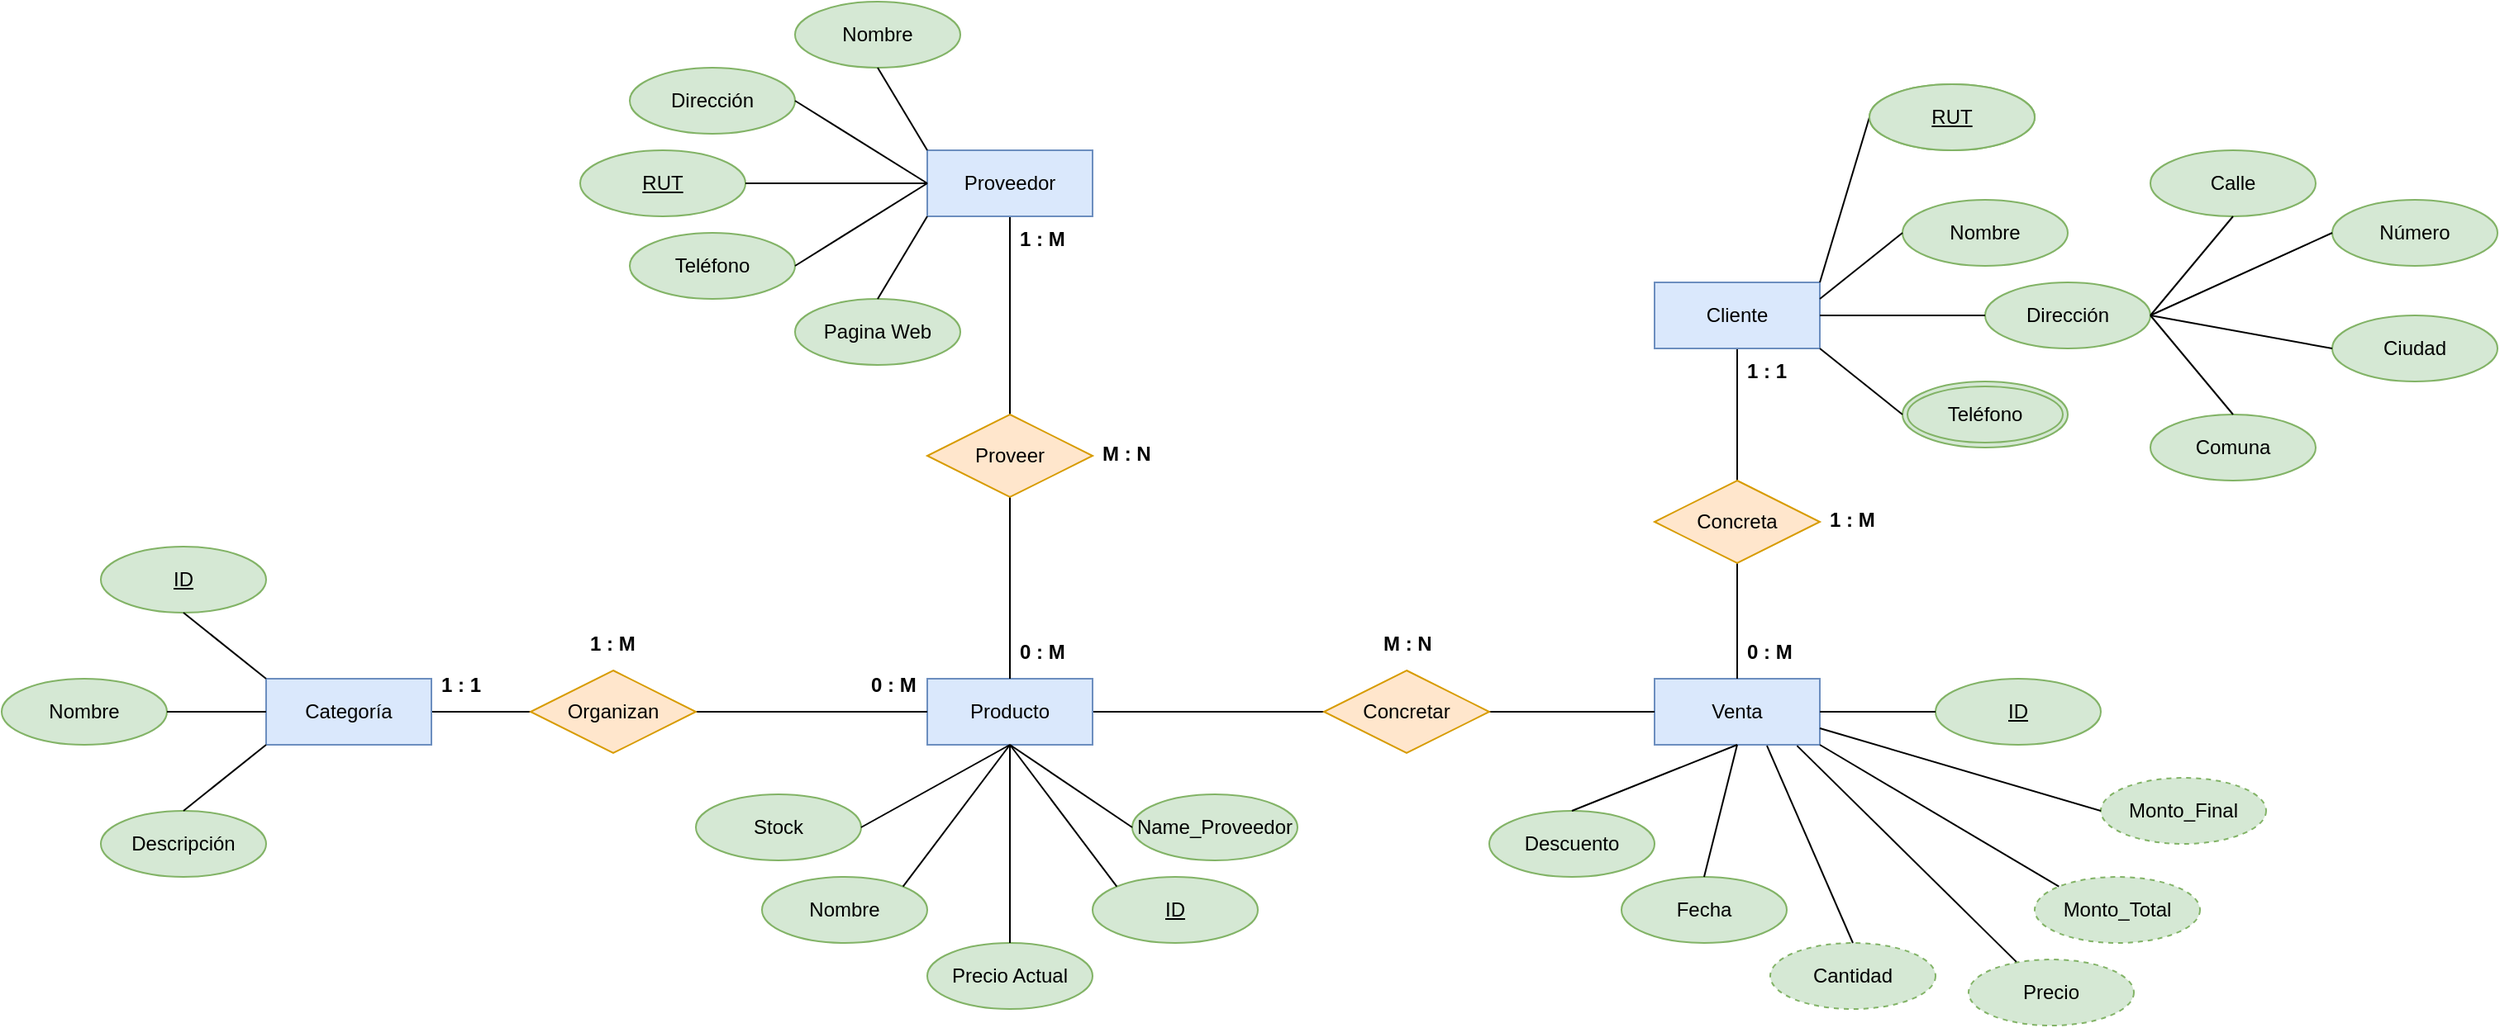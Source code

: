 <mxfile version="24.2.5" type="github">
  <diagram name="Página-1" id="-VSck5TnIiOtVigktZAM">
    <mxGraphModel dx="1449" dy="394" grid="1" gridSize="10" guides="1" tooltips="1" connect="1" arrows="1" fold="1" page="1" pageScale="1" pageWidth="827" pageHeight="1169" math="0" shadow="0">
      <root>
        <mxCell id="0" />
        <mxCell id="1" parent="0" />
        <mxCell id="VbbwbDJg4nd9tGN5y98i-33" style="edgeStyle=orthogonalEdgeStyle;rounded=0;orthogonalLoop=1;jettySize=auto;html=1;entryX=0.5;entryY=0;entryDx=0;entryDy=0;endArrow=none;endFill=0;" edge="1" parent="1" source="VbbwbDJg4nd9tGN5y98i-1" target="VbbwbDJg4nd9tGN5y98i-32">
          <mxGeometry relative="1" as="geometry" />
        </mxCell>
        <mxCell id="VbbwbDJg4nd9tGN5y98i-1" value="Proveedor" style="whiteSpace=wrap;html=1;align=center;fillColor=#dae8fc;strokeColor=#6c8ebf;" vertex="1" parent="1">
          <mxGeometry x="240" y="240" width="100" height="40" as="geometry" />
        </mxCell>
        <mxCell id="VbbwbDJg4nd9tGN5y98i-82" style="edgeStyle=orthogonalEdgeStyle;rounded=0;orthogonalLoop=1;jettySize=auto;html=1;entryX=0.5;entryY=0;entryDx=0;entryDy=0;endArrow=none;endFill=0;" edge="1" parent="1" source="VbbwbDJg4nd9tGN5y98i-2" target="VbbwbDJg4nd9tGN5y98i-78">
          <mxGeometry relative="1" as="geometry" />
        </mxCell>
        <mxCell id="VbbwbDJg4nd9tGN5y98i-2" value="Cliente" style="whiteSpace=wrap;html=1;align=center;fillColor=#dae8fc;strokeColor=#6c8ebf;" vertex="1" parent="1">
          <mxGeometry x="680" y="320" width="100" height="40" as="geometry" />
        </mxCell>
        <mxCell id="VbbwbDJg4nd9tGN5y98i-80" style="edgeStyle=orthogonalEdgeStyle;rounded=0;orthogonalLoop=1;jettySize=auto;html=1;entryX=0;entryY=0.5;entryDx=0;entryDy=0;endArrow=none;endFill=0;" edge="1" parent="1" source="VbbwbDJg4nd9tGN5y98i-3" target="VbbwbDJg4nd9tGN5y98i-79">
          <mxGeometry relative="1" as="geometry" />
        </mxCell>
        <mxCell id="VbbwbDJg4nd9tGN5y98i-3" value="Producto" style="whiteSpace=wrap;html=1;align=center;fillColor=#dae8fc;strokeColor=#6c8ebf;" vertex="1" parent="1">
          <mxGeometry x="240" y="560" width="100" height="40" as="geometry" />
        </mxCell>
        <mxCell id="VbbwbDJg4nd9tGN5y98i-68" style="edgeStyle=orthogonalEdgeStyle;rounded=0;orthogonalLoop=1;jettySize=auto;html=1;entryX=0;entryY=0.5;entryDx=0;entryDy=0;endArrow=none;endFill=0;" edge="1" parent="1" source="VbbwbDJg4nd9tGN5y98i-4" target="VbbwbDJg4nd9tGN5y98i-62">
          <mxGeometry relative="1" as="geometry" />
        </mxCell>
        <mxCell id="VbbwbDJg4nd9tGN5y98i-4" value="Categoría" style="whiteSpace=wrap;html=1;align=center;fillColor=#dae8fc;strokeColor=#6c8ebf;" vertex="1" parent="1">
          <mxGeometry x="-160" y="560" width="100" height="40" as="geometry" />
        </mxCell>
        <mxCell id="VbbwbDJg4nd9tGN5y98i-5" value="Venta" style="whiteSpace=wrap;html=1;align=center;fillColor=#dae8fc;strokeColor=#6c8ebf;" vertex="1" parent="1">
          <mxGeometry x="680" y="560" width="100" height="40" as="geometry" />
        </mxCell>
        <mxCell id="VbbwbDJg4nd9tGN5y98i-6" value="Dirección" style="ellipse;whiteSpace=wrap;html=1;align=center;fillColor=#d5e8d4;strokeColor=#82b366;" vertex="1" parent="1">
          <mxGeometry x="60" y="190" width="100" height="40" as="geometry" />
        </mxCell>
        <mxCell id="VbbwbDJg4nd9tGN5y98i-7" value="Nombre" style="ellipse;whiteSpace=wrap;html=1;align=center;fillColor=#d5e8d4;strokeColor=#82b366;" vertex="1" parent="1">
          <mxGeometry x="160" y="150" width="100" height="40" as="geometry" />
        </mxCell>
        <mxCell id="VbbwbDJg4nd9tGN5y98i-8" value="RUT" style="ellipse;whiteSpace=wrap;html=1;align=center;fontStyle=4;fillColor=#d5e8d4;strokeColor=#82b366;" vertex="1" parent="1">
          <mxGeometry x="30" y="240" width="100" height="40" as="geometry" />
        </mxCell>
        <mxCell id="VbbwbDJg4nd9tGN5y98i-9" value="Teléfono" style="ellipse;whiteSpace=wrap;html=1;align=center;fillColor=#d5e8d4;strokeColor=#82b366;" vertex="1" parent="1">
          <mxGeometry x="60" y="290" width="100" height="40" as="geometry" />
        </mxCell>
        <mxCell id="VbbwbDJg4nd9tGN5y98i-10" value="Pagina Web" style="ellipse;whiteSpace=wrap;html=1;align=center;fillColor=#d5e8d4;strokeColor=#82b366;" vertex="1" parent="1">
          <mxGeometry x="160" y="330" width="100" height="40" as="geometry" />
        </mxCell>
        <mxCell id="VbbwbDJg4nd9tGN5y98i-11" value="Calle" style="ellipse;whiteSpace=wrap;html=1;align=center;fillColor=#d5e8d4;strokeColor=#82b366;" vertex="1" parent="1">
          <mxGeometry x="980" y="240" width="100" height="40" as="geometry" />
        </mxCell>
        <mxCell id="VbbwbDJg4nd9tGN5y98i-12" value="Nombre" style="ellipse;whiteSpace=wrap;html=1;align=center;fillColor=#d5e8d4;strokeColor=#82b366;" vertex="1" parent="1">
          <mxGeometry x="830" y="270" width="100" height="40" as="geometry" />
        </mxCell>
        <mxCell id="VbbwbDJg4nd9tGN5y98i-13" value="RUT" style="ellipse;whiteSpace=wrap;html=1;align=center;fontStyle=4;fillColor=#d5e8d4;strokeColor=#82b366;" vertex="1" parent="1">
          <mxGeometry x="810" y="200" width="100" height="40" as="geometry" />
        </mxCell>
        <mxCell id="VbbwbDJg4nd9tGN5y98i-14" value="Teléfono" style="ellipse;shape=doubleEllipse;margin=3;whiteSpace=wrap;html=1;align=center;fillColor=#d5e8d4;strokeColor=#82b366;" vertex="1" parent="1">
          <mxGeometry x="830" y="380" width="100" height="40" as="geometry" />
        </mxCell>
        <mxCell id="VbbwbDJg4nd9tGN5y98i-15" value="Dirección" style="ellipse;whiteSpace=wrap;html=1;align=center;fillColor=#d5e8d4;strokeColor=#82b366;" vertex="1" parent="1">
          <mxGeometry x="880" y="320" width="100" height="40" as="geometry" />
        </mxCell>
        <mxCell id="VbbwbDJg4nd9tGN5y98i-18" value="Número" style="ellipse;whiteSpace=wrap;html=1;align=center;fillColor=#d5e8d4;strokeColor=#82b366;" vertex="1" parent="1">
          <mxGeometry x="1090" y="270" width="100" height="40" as="geometry" />
        </mxCell>
        <mxCell id="VbbwbDJg4nd9tGN5y98i-19" value="Ciudad" style="ellipse;whiteSpace=wrap;html=1;align=center;fillColor=#d5e8d4;strokeColor=#82b366;" vertex="1" parent="1">
          <mxGeometry x="1090" y="340" width="100" height="40" as="geometry" />
        </mxCell>
        <mxCell id="VbbwbDJg4nd9tGN5y98i-20" value="Comuna" style="ellipse;whiteSpace=wrap;html=1;align=center;fillColor=#d5e8d4;strokeColor=#82b366;" vertex="1" parent="1">
          <mxGeometry x="980" y="400" width="100" height="40" as="geometry" />
        </mxCell>
        <mxCell id="VbbwbDJg4nd9tGN5y98i-34" style="edgeStyle=orthogonalEdgeStyle;rounded=0;orthogonalLoop=1;jettySize=auto;html=1;entryX=0.5;entryY=0;entryDx=0;entryDy=0;endArrow=none;endFill=0;" edge="1" parent="1" source="VbbwbDJg4nd9tGN5y98i-32" target="VbbwbDJg4nd9tGN5y98i-3">
          <mxGeometry relative="1" as="geometry" />
        </mxCell>
        <mxCell id="VbbwbDJg4nd9tGN5y98i-32" value="Proveer" style="shape=rhombus;perimeter=rhombusPerimeter;whiteSpace=wrap;html=1;align=center;fillColor=#ffe6cc;strokeColor=#d79b00;" vertex="1" parent="1">
          <mxGeometry x="240" y="400" width="100" height="50" as="geometry" />
        </mxCell>
        <mxCell id="VbbwbDJg4nd9tGN5y98i-35" value="ID" style="ellipse;whiteSpace=wrap;html=1;align=center;fontStyle=4;fillColor=#d5e8d4;strokeColor=#82b366;" vertex="1" parent="1">
          <mxGeometry x="340" y="680" width="100" height="40" as="geometry" />
        </mxCell>
        <mxCell id="VbbwbDJg4nd9tGN5y98i-36" value="Nombre" style="ellipse;whiteSpace=wrap;html=1;align=center;fillColor=#d5e8d4;strokeColor=#82b366;" vertex="1" parent="1">
          <mxGeometry x="140" y="680" width="100" height="40" as="geometry" />
        </mxCell>
        <mxCell id="VbbwbDJg4nd9tGN5y98i-37" value="Precio Actual" style="ellipse;whiteSpace=wrap;html=1;align=center;fillColor=#d5e8d4;strokeColor=#82b366;" vertex="1" parent="1">
          <mxGeometry x="240" y="720" width="100" height="40" as="geometry" />
        </mxCell>
        <mxCell id="VbbwbDJg4nd9tGN5y98i-38" value="Stock" style="ellipse;whiteSpace=wrap;html=1;align=center;fillColor=#d5e8d4;strokeColor=#82b366;" vertex="1" parent="1">
          <mxGeometry x="100" y="630" width="100" height="40" as="geometry" />
        </mxCell>
        <mxCell id="VbbwbDJg4nd9tGN5y98i-39" value="Name_Proveedor" style="ellipse;whiteSpace=wrap;html=1;align=center;fillColor=#d5e8d4;strokeColor=#82b366;" vertex="1" parent="1">
          <mxGeometry x="364" y="630" width="100" height="40" as="geometry" />
        </mxCell>
        <mxCell id="VbbwbDJg4nd9tGN5y98i-43" value="" style="endArrow=none;html=1;rounded=0;entryX=0;entryY=0;entryDx=0;entryDy=0;exitX=0.5;exitY=1;exitDx=0;exitDy=0;" edge="1" parent="1" source="VbbwbDJg4nd9tGN5y98i-7" target="VbbwbDJg4nd9tGN5y98i-1">
          <mxGeometry relative="1" as="geometry">
            <mxPoint x="190" y="290" as="sourcePoint" />
            <mxPoint x="350" y="290" as="targetPoint" />
          </mxGeometry>
        </mxCell>
        <mxCell id="VbbwbDJg4nd9tGN5y98i-44" value="" style="endArrow=none;html=1;rounded=0;entryX=0;entryY=0.5;entryDx=0;entryDy=0;exitX=1;exitY=0.5;exitDx=0;exitDy=0;" edge="1" parent="1" source="VbbwbDJg4nd9tGN5y98i-6" target="VbbwbDJg4nd9tGN5y98i-1">
          <mxGeometry relative="1" as="geometry">
            <mxPoint x="190" y="180" as="sourcePoint" />
            <mxPoint x="250" y="250" as="targetPoint" />
          </mxGeometry>
        </mxCell>
        <mxCell id="VbbwbDJg4nd9tGN5y98i-45" value="" style="endArrow=none;html=1;rounded=0;entryX=0;entryY=0.5;entryDx=0;entryDy=0;exitX=1;exitY=0.5;exitDx=0;exitDy=0;" edge="1" parent="1" source="VbbwbDJg4nd9tGN5y98i-8" target="VbbwbDJg4nd9tGN5y98i-1">
          <mxGeometry relative="1" as="geometry">
            <mxPoint x="150" y="250" as="sourcePoint" />
            <mxPoint x="230" y="290" as="targetPoint" />
          </mxGeometry>
        </mxCell>
        <mxCell id="VbbwbDJg4nd9tGN5y98i-46" value="" style="endArrow=none;html=1;rounded=0;entryX=0;entryY=0.5;entryDx=0;entryDy=0;exitX=1;exitY=0.5;exitDx=0;exitDy=0;" edge="1" parent="1" source="VbbwbDJg4nd9tGN5y98i-9" target="VbbwbDJg4nd9tGN5y98i-1">
          <mxGeometry relative="1" as="geometry">
            <mxPoint x="140" y="270" as="sourcePoint" />
            <mxPoint x="250" y="270" as="targetPoint" />
          </mxGeometry>
        </mxCell>
        <mxCell id="VbbwbDJg4nd9tGN5y98i-47" value="" style="endArrow=none;html=1;rounded=0;entryX=0;entryY=1;entryDx=0;entryDy=0;exitX=0.5;exitY=0;exitDx=0;exitDy=0;" edge="1" parent="1" source="VbbwbDJg4nd9tGN5y98i-10" target="VbbwbDJg4nd9tGN5y98i-1">
          <mxGeometry relative="1" as="geometry">
            <mxPoint x="170" y="320" as="sourcePoint" />
            <mxPoint x="250" y="270" as="targetPoint" />
          </mxGeometry>
        </mxCell>
        <mxCell id="VbbwbDJg4nd9tGN5y98i-49" value="" style="endArrow=none;html=1;rounded=0;entryX=0.5;entryY=1;entryDx=0;entryDy=0;exitX=1;exitY=0.5;exitDx=0;exitDy=0;" edge="1" parent="1" source="VbbwbDJg4nd9tGN5y98i-38" target="VbbwbDJg4nd9tGN5y98i-3">
          <mxGeometry relative="1" as="geometry">
            <mxPoint x="220" y="620" as="sourcePoint" />
            <mxPoint x="380" y="620" as="targetPoint" />
          </mxGeometry>
        </mxCell>
        <mxCell id="VbbwbDJg4nd9tGN5y98i-50" value="" style="endArrow=none;html=1;rounded=0;exitX=1;exitY=0;exitDx=0;exitDy=0;" edge="1" parent="1" source="VbbwbDJg4nd9tGN5y98i-36">
          <mxGeometry relative="1" as="geometry">
            <mxPoint x="220" y="630" as="sourcePoint" />
            <mxPoint x="290" y="600" as="targetPoint" />
          </mxGeometry>
        </mxCell>
        <mxCell id="VbbwbDJg4nd9tGN5y98i-51" value="" style="endArrow=none;html=1;rounded=0;exitX=0;exitY=0.5;exitDx=0;exitDy=0;" edge="1" parent="1" source="VbbwbDJg4nd9tGN5y98i-39">
          <mxGeometry relative="1" as="geometry">
            <mxPoint x="245" y="676" as="sourcePoint" />
            <mxPoint x="290" y="600" as="targetPoint" />
          </mxGeometry>
        </mxCell>
        <mxCell id="VbbwbDJg4nd9tGN5y98i-52" value="" style="endArrow=none;html=1;rounded=0;exitX=0;exitY=0;exitDx=0;exitDy=0;entryX=0.5;entryY=1;entryDx=0;entryDy=0;" edge="1" parent="1" source="VbbwbDJg4nd9tGN5y98i-35" target="VbbwbDJg4nd9tGN5y98i-3">
          <mxGeometry relative="1" as="geometry">
            <mxPoint x="380" y="630" as="sourcePoint" />
            <mxPoint x="300" y="610" as="targetPoint" />
          </mxGeometry>
        </mxCell>
        <mxCell id="VbbwbDJg4nd9tGN5y98i-53" value="" style="endArrow=none;html=1;rounded=0;exitX=0.5;exitY=0;exitDx=0;exitDy=0;" edge="1" parent="1" source="VbbwbDJg4nd9tGN5y98i-37" target="VbbwbDJg4nd9tGN5y98i-3">
          <mxGeometry relative="1" as="geometry">
            <mxPoint x="340" y="690" as="sourcePoint" />
            <mxPoint x="290" y="610" as="targetPoint" />
          </mxGeometry>
        </mxCell>
        <mxCell id="VbbwbDJg4nd9tGN5y98i-54" value="" style="endArrow=none;html=1;rounded=0;exitX=1;exitY=0;exitDx=0;exitDy=0;entryX=0;entryY=0.5;entryDx=0;entryDy=0;" edge="1" parent="1" source="VbbwbDJg4nd9tGN5y98i-2" target="VbbwbDJg4nd9tGN5y98i-13">
          <mxGeometry relative="1" as="geometry">
            <mxPoint x="830" y="340" as="sourcePoint" />
            <mxPoint x="990" y="340" as="targetPoint" />
          </mxGeometry>
        </mxCell>
        <mxCell id="VbbwbDJg4nd9tGN5y98i-55" value="" style="endArrow=none;html=1;rounded=0;entryX=0;entryY=0.5;entryDx=0;entryDy=0;exitX=1;exitY=0.25;exitDx=0;exitDy=0;" edge="1" parent="1" source="VbbwbDJg4nd9tGN5y98i-2" target="VbbwbDJg4nd9tGN5y98i-12">
          <mxGeometry relative="1" as="geometry">
            <mxPoint x="780" y="340" as="sourcePoint" />
            <mxPoint x="820" y="250" as="targetPoint" />
          </mxGeometry>
        </mxCell>
        <mxCell id="VbbwbDJg4nd9tGN5y98i-56" value="" style="endArrow=none;html=1;rounded=0;exitX=1;exitY=0.5;exitDx=0;exitDy=0;entryX=0;entryY=0.5;entryDx=0;entryDy=0;" edge="1" parent="1" source="VbbwbDJg4nd9tGN5y98i-2" target="VbbwbDJg4nd9tGN5y98i-15">
          <mxGeometry relative="1" as="geometry">
            <mxPoint x="790" y="350" as="sourcePoint" />
            <mxPoint x="870" y="270" as="targetPoint" />
          </mxGeometry>
        </mxCell>
        <mxCell id="VbbwbDJg4nd9tGN5y98i-57" value="" style="endArrow=none;html=1;rounded=0;exitX=1;exitY=1;exitDx=0;exitDy=0;entryX=0;entryY=0.5;entryDx=0;entryDy=0;" edge="1" parent="1" source="VbbwbDJg4nd9tGN5y98i-2" target="VbbwbDJg4nd9tGN5y98i-14">
          <mxGeometry relative="1" as="geometry">
            <mxPoint x="790" y="350" as="sourcePoint" />
            <mxPoint x="890" y="350" as="targetPoint" />
          </mxGeometry>
        </mxCell>
        <mxCell id="VbbwbDJg4nd9tGN5y98i-58" value="" style="endArrow=none;html=1;rounded=0;entryX=0.5;entryY=1;entryDx=0;entryDy=0;exitX=1;exitY=0.5;exitDx=0;exitDy=0;" edge="1" parent="1" source="VbbwbDJg4nd9tGN5y98i-15" target="VbbwbDJg4nd9tGN5y98i-11">
          <mxGeometry relative="1" as="geometry">
            <mxPoint x="990" y="340" as="sourcePoint" />
            <mxPoint x="1070" y="270" as="targetPoint" />
          </mxGeometry>
        </mxCell>
        <mxCell id="VbbwbDJg4nd9tGN5y98i-59" value="" style="endArrow=none;html=1;rounded=0;entryX=0;entryY=0.5;entryDx=0;entryDy=0;" edge="1" parent="1" target="VbbwbDJg4nd9tGN5y98i-18">
          <mxGeometry relative="1" as="geometry">
            <mxPoint x="980" y="340" as="sourcePoint" />
            <mxPoint x="1040" y="290" as="targetPoint" />
          </mxGeometry>
        </mxCell>
        <mxCell id="VbbwbDJg4nd9tGN5y98i-60" value="" style="endArrow=none;html=1;rounded=0;entryX=0;entryY=0.5;entryDx=0;entryDy=0;exitX=1;exitY=0.5;exitDx=0;exitDy=0;" edge="1" parent="1" source="VbbwbDJg4nd9tGN5y98i-15" target="VbbwbDJg4nd9tGN5y98i-19">
          <mxGeometry relative="1" as="geometry">
            <mxPoint x="990" y="350" as="sourcePoint" />
            <mxPoint x="1100" y="300" as="targetPoint" />
          </mxGeometry>
        </mxCell>
        <mxCell id="VbbwbDJg4nd9tGN5y98i-61" value="" style="endArrow=none;html=1;rounded=0;entryX=0.5;entryY=0;entryDx=0;entryDy=0;" edge="1" parent="1" target="VbbwbDJg4nd9tGN5y98i-20">
          <mxGeometry relative="1" as="geometry">
            <mxPoint x="980" y="340" as="sourcePoint" />
            <mxPoint x="1100" y="370" as="targetPoint" />
          </mxGeometry>
        </mxCell>
        <mxCell id="VbbwbDJg4nd9tGN5y98i-67" style="edgeStyle=orthogonalEdgeStyle;rounded=0;orthogonalLoop=1;jettySize=auto;html=1;entryX=0;entryY=0.5;entryDx=0;entryDy=0;endArrow=none;endFill=0;" edge="1" parent="1" source="VbbwbDJg4nd9tGN5y98i-62" target="VbbwbDJg4nd9tGN5y98i-3">
          <mxGeometry relative="1" as="geometry" />
        </mxCell>
        <mxCell id="VbbwbDJg4nd9tGN5y98i-62" value="Organizan" style="shape=rhombus;perimeter=rhombusPerimeter;whiteSpace=wrap;html=1;align=center;fillColor=#ffe6cc;strokeColor=#d79b00;" vertex="1" parent="1">
          <mxGeometry y="555" width="100" height="50" as="geometry" />
        </mxCell>
        <mxCell id="VbbwbDJg4nd9tGN5y98i-66" value="1 : M" style="text;strokeColor=none;fillColor=none;spacingLeft=4;spacingRight=4;overflow=hidden;rotatable=0;points=[[0,0.5],[1,0.5]];portConstraint=eastwest;fontSize=12;whiteSpace=wrap;html=1;fontStyle=1" vertex="1" parent="1">
          <mxGeometry x="30" y="525" width="40" height="30" as="geometry" />
        </mxCell>
        <mxCell id="VbbwbDJg4nd9tGN5y98i-69" value="0 : M" style="text;strokeColor=none;fillColor=none;spacingLeft=4;spacingRight=4;overflow=hidden;rotatable=0;points=[[0,0.5],[1,0.5]];portConstraint=eastwest;fontSize=12;whiteSpace=wrap;html=1;fontStyle=1" vertex="1" parent="1">
          <mxGeometry x="200" y="550" width="40" height="30" as="geometry" />
        </mxCell>
        <mxCell id="VbbwbDJg4nd9tGN5y98i-70" value="1 : 1" style="text;strokeColor=none;fillColor=none;spacingLeft=4;spacingRight=4;overflow=hidden;rotatable=0;points=[[0,0.5],[1,0.5]];portConstraint=eastwest;fontSize=12;whiteSpace=wrap;html=1;fontStyle=1" vertex="1" parent="1">
          <mxGeometry x="-60" y="550" width="40" height="30" as="geometry" />
        </mxCell>
        <mxCell id="VbbwbDJg4nd9tGN5y98i-71" value="ID" style="ellipse;whiteSpace=wrap;html=1;align=center;fontStyle=4;fillColor=#d5e8d4;strokeColor=#82b366;" vertex="1" parent="1">
          <mxGeometry x="-260" y="480" width="100" height="40" as="geometry" />
        </mxCell>
        <mxCell id="VbbwbDJg4nd9tGN5y98i-72" value="Descripción" style="ellipse;whiteSpace=wrap;html=1;align=center;fillColor=#d5e8d4;strokeColor=#82b366;" vertex="1" parent="1">
          <mxGeometry x="-260" y="640" width="100" height="40" as="geometry" />
        </mxCell>
        <mxCell id="VbbwbDJg4nd9tGN5y98i-73" value="Nombre" style="ellipse;whiteSpace=wrap;html=1;align=center;fillColor=#d5e8d4;strokeColor=#82b366;" vertex="1" parent="1">
          <mxGeometry x="-320" y="560" width="100" height="40" as="geometry" />
        </mxCell>
        <mxCell id="VbbwbDJg4nd9tGN5y98i-74" value="" style="endArrow=none;html=1;rounded=0;entryX=0;entryY=0;entryDx=0;entryDy=0;exitX=0.5;exitY=1;exitDx=0;exitDy=0;" edge="1" parent="1" source="VbbwbDJg4nd9tGN5y98i-71" target="VbbwbDJg4nd9tGN5y98i-4">
          <mxGeometry relative="1" as="geometry">
            <mxPoint x="-140" y="580" as="sourcePoint" />
            <mxPoint x="20" y="580" as="targetPoint" />
          </mxGeometry>
        </mxCell>
        <mxCell id="VbbwbDJg4nd9tGN5y98i-76" value="" style="endArrow=none;html=1;rounded=0;entryX=0;entryY=0.5;entryDx=0;entryDy=0;exitX=1;exitY=0.5;exitDx=0;exitDy=0;" edge="1" parent="1" source="VbbwbDJg4nd9tGN5y98i-73" target="VbbwbDJg4nd9tGN5y98i-4">
          <mxGeometry relative="1" as="geometry">
            <mxPoint x="-200" y="535" as="sourcePoint" />
            <mxPoint x="-150" y="570" as="targetPoint" />
          </mxGeometry>
        </mxCell>
        <mxCell id="VbbwbDJg4nd9tGN5y98i-77" value="" style="endArrow=none;html=1;rounded=0;entryX=0;entryY=1;entryDx=0;entryDy=0;exitX=0.5;exitY=0;exitDx=0;exitDy=0;" edge="1" parent="1" source="VbbwbDJg4nd9tGN5y98i-72" target="VbbwbDJg4nd9tGN5y98i-4">
          <mxGeometry relative="1" as="geometry">
            <mxPoint x="-200" y="535" as="sourcePoint" />
            <mxPoint x="-150" y="570" as="targetPoint" />
          </mxGeometry>
        </mxCell>
        <mxCell id="VbbwbDJg4nd9tGN5y98i-83" style="edgeStyle=orthogonalEdgeStyle;rounded=0;orthogonalLoop=1;jettySize=auto;html=1;endArrow=none;endFill=0;" edge="1" parent="1" source="VbbwbDJg4nd9tGN5y98i-78" target="VbbwbDJg4nd9tGN5y98i-5">
          <mxGeometry relative="1" as="geometry" />
        </mxCell>
        <mxCell id="VbbwbDJg4nd9tGN5y98i-78" value="Concreta" style="shape=rhombus;perimeter=rhombusPerimeter;whiteSpace=wrap;html=1;align=center;fillColor=#ffe6cc;strokeColor=#d79b00;" vertex="1" parent="1">
          <mxGeometry x="680" y="440" width="100" height="50" as="geometry" />
        </mxCell>
        <mxCell id="VbbwbDJg4nd9tGN5y98i-81" style="edgeStyle=orthogonalEdgeStyle;rounded=0;orthogonalLoop=1;jettySize=auto;html=1;entryX=0;entryY=0.5;entryDx=0;entryDy=0;endArrow=none;endFill=0;" edge="1" parent="1" source="VbbwbDJg4nd9tGN5y98i-79" target="VbbwbDJg4nd9tGN5y98i-5">
          <mxGeometry relative="1" as="geometry" />
        </mxCell>
        <mxCell id="VbbwbDJg4nd9tGN5y98i-79" value="Concretar" style="shape=rhombus;perimeter=rhombusPerimeter;whiteSpace=wrap;html=1;align=center;fillColor=#ffe6cc;strokeColor=#d79b00;" vertex="1" parent="1">
          <mxGeometry x="480" y="555" width="100" height="50" as="geometry" />
        </mxCell>
        <mxCell id="VbbwbDJg4nd9tGN5y98i-84" value="M : N" style="text;strokeColor=none;fillColor=none;spacingLeft=4;spacingRight=4;overflow=hidden;rotatable=0;points=[[0,0.5],[1,0.5]];portConstraint=eastwest;fontSize=12;whiteSpace=wrap;html=1;fontStyle=1" vertex="1" parent="1">
          <mxGeometry x="340" y="410" width="50" height="30" as="geometry" />
        </mxCell>
        <mxCell id="VbbwbDJg4nd9tGN5y98i-85" value="0 : M" style="text;strokeColor=none;fillColor=none;spacingLeft=4;spacingRight=4;overflow=hidden;rotatable=0;points=[[0,0.5],[1,0.5]];portConstraint=eastwest;fontSize=12;whiteSpace=wrap;html=1;fontStyle=1" vertex="1" parent="1">
          <mxGeometry x="290" y="530" width="50" height="30" as="geometry" />
        </mxCell>
        <mxCell id="VbbwbDJg4nd9tGN5y98i-86" value="1 : M" style="text;strokeColor=none;fillColor=none;spacingLeft=4;spacingRight=4;overflow=hidden;rotatable=0;points=[[0,0.5],[1,0.5]];portConstraint=eastwest;fontSize=12;whiteSpace=wrap;html=1;fontStyle=1" vertex="1" parent="1">
          <mxGeometry x="290" y="280" width="50" height="30" as="geometry" />
        </mxCell>
        <mxCell id="VbbwbDJg4nd9tGN5y98i-87" value="M : N" style="text;strokeColor=none;fillColor=none;spacingLeft=4;spacingRight=4;overflow=hidden;rotatable=0;points=[[0,0.5],[1,0.5]];portConstraint=eastwest;fontSize=12;whiteSpace=wrap;html=1;fontStyle=1" vertex="1" parent="1">
          <mxGeometry x="510" y="525" width="40" height="30" as="geometry" />
        </mxCell>
        <mxCell id="VbbwbDJg4nd9tGN5y98i-88" value="1 : M" style="text;strokeColor=none;fillColor=none;spacingLeft=4;spacingRight=4;overflow=hidden;rotatable=0;points=[[0,0.5],[1,0.5]];portConstraint=eastwest;fontSize=12;whiteSpace=wrap;html=1;fontStyle=1" vertex="1" parent="1">
          <mxGeometry x="780" y="450" width="40" height="30" as="geometry" />
        </mxCell>
        <mxCell id="VbbwbDJg4nd9tGN5y98i-89" value="0 : M" style="text;strokeColor=none;fillColor=none;spacingLeft=4;spacingRight=4;overflow=hidden;rotatable=0;points=[[0,0.5],[1,0.5]];portConstraint=eastwest;fontSize=12;whiteSpace=wrap;html=1;fontStyle=1" vertex="1" parent="1">
          <mxGeometry x="730" y="530" width="40" height="30" as="geometry" />
        </mxCell>
        <mxCell id="VbbwbDJg4nd9tGN5y98i-90" value="1 : 1" style="text;strokeColor=none;fillColor=none;spacingLeft=4;spacingRight=4;overflow=hidden;rotatable=0;points=[[0,0.5],[1,0.5]];portConstraint=eastwest;fontSize=12;whiteSpace=wrap;html=1;fontStyle=1" vertex="1" parent="1">
          <mxGeometry x="730" y="360" width="40" height="30" as="geometry" />
        </mxCell>
        <mxCell id="VbbwbDJg4nd9tGN5y98i-94" value="RUT" style="ellipse;whiteSpace=wrap;html=1;align=center;fontStyle=4;fillColor=#d5e8d4;strokeColor=#82b366;" vertex="1" parent="1">
          <mxGeometry x="810" y="200" width="100" height="40" as="geometry" />
        </mxCell>
        <mxCell id="VbbwbDJg4nd9tGN5y98i-95" value="Descuento" style="ellipse;whiteSpace=wrap;html=1;align=center;fillColor=#d5e8d4;strokeColor=#82b366;" vertex="1" parent="1">
          <mxGeometry x="580" y="640" width="100" height="40" as="geometry" />
        </mxCell>
        <mxCell id="VbbwbDJg4nd9tGN5y98i-96" value="ID" style="ellipse;whiteSpace=wrap;html=1;align=center;fontStyle=4;fillColor=#d5e8d4;strokeColor=#82b366;" vertex="1" parent="1">
          <mxGeometry x="850" y="560" width="100" height="40" as="geometry" />
        </mxCell>
        <mxCell id="VbbwbDJg4nd9tGN5y98i-97" value="Fecha" style="ellipse;whiteSpace=wrap;html=1;align=center;fillColor=#d5e8d4;strokeColor=#82b366;" vertex="1" parent="1">
          <mxGeometry x="660" y="680" width="100" height="40" as="geometry" />
        </mxCell>
        <mxCell id="VbbwbDJg4nd9tGN5y98i-101" value="Monto_Final" style="ellipse;whiteSpace=wrap;html=1;align=center;fillColor=#d5e8d4;strokeColor=#82b366;dashed=1;" vertex="1" parent="1">
          <mxGeometry x="950" y="620" width="100" height="40" as="geometry" />
        </mxCell>
        <mxCell id="VbbwbDJg4nd9tGN5y98i-102" value="" style="endArrow=none;html=1;rounded=0;exitX=1;exitY=0.5;exitDx=0;exitDy=0;entryX=0;entryY=0.5;entryDx=0;entryDy=0;" edge="1" parent="1" source="VbbwbDJg4nd9tGN5y98i-5" target="VbbwbDJg4nd9tGN5y98i-96">
          <mxGeometry relative="1" as="geometry">
            <mxPoint x="760" y="590" as="sourcePoint" />
            <mxPoint x="920" y="590" as="targetPoint" />
          </mxGeometry>
        </mxCell>
        <mxCell id="VbbwbDJg4nd9tGN5y98i-103" value="" style="endArrow=none;html=1;rounded=0;exitX=0.5;exitY=1;exitDx=0;exitDy=0;entryX=0.5;entryY=0;entryDx=0;entryDy=0;" edge="1" parent="1" source="VbbwbDJg4nd9tGN5y98i-5" target="VbbwbDJg4nd9tGN5y98i-97">
          <mxGeometry relative="1" as="geometry">
            <mxPoint x="790" y="590" as="sourcePoint" />
            <mxPoint x="850" y="590" as="targetPoint" />
          </mxGeometry>
        </mxCell>
        <mxCell id="VbbwbDJg4nd9tGN5y98i-104" value="" style="endArrow=none;html=1;rounded=0;exitX=0.5;exitY=1;exitDx=0;exitDy=0;entryX=0.5;entryY=0;entryDx=0;entryDy=0;" edge="1" parent="1" source="VbbwbDJg4nd9tGN5y98i-5" target="VbbwbDJg4nd9tGN5y98i-95">
          <mxGeometry relative="1" as="geometry">
            <mxPoint x="790" y="610" as="sourcePoint" />
            <mxPoint x="900" y="640" as="targetPoint" />
          </mxGeometry>
        </mxCell>
        <mxCell id="VbbwbDJg4nd9tGN5y98i-105" value="Precio" style="ellipse;whiteSpace=wrap;html=1;align=center;fillColor=#d5e8d4;strokeColor=#82b366;dashed=1;" vertex="1" parent="1">
          <mxGeometry x="870" y="730" width="100" height="40" as="geometry" />
        </mxCell>
        <mxCell id="VbbwbDJg4nd9tGN5y98i-106" value="Cantidad" style="ellipse;whiteSpace=wrap;html=1;align=center;fillColor=#d5e8d4;strokeColor=#82b366;dashed=1;" vertex="1" parent="1">
          <mxGeometry x="750" y="720" width="100" height="40" as="geometry" />
        </mxCell>
        <mxCell id="VbbwbDJg4nd9tGN5y98i-109" value="Monto_Total" style="ellipse;whiteSpace=wrap;html=1;align=center;fillColor=#d5e8d4;strokeColor=#82b366;dashed=1;" vertex="1" parent="1">
          <mxGeometry x="910" y="680" width="100" height="40" as="geometry" />
        </mxCell>
        <mxCell id="VbbwbDJg4nd9tGN5y98i-110" value="" style="endArrow=none;html=1;rounded=0;entryX=0;entryY=0.5;entryDx=0;entryDy=0;exitX=1;exitY=0.75;exitDx=0;exitDy=0;" edge="1" parent="1" source="VbbwbDJg4nd9tGN5y98i-5" target="VbbwbDJg4nd9tGN5y98i-101">
          <mxGeometry relative="1" as="geometry">
            <mxPoint x="830" y="620" as="sourcePoint" />
            <mxPoint x="810" y="700" as="targetPoint" />
          </mxGeometry>
        </mxCell>
        <mxCell id="VbbwbDJg4nd9tGN5y98i-111" value="" style="endArrow=none;html=1;rounded=0;entryX=0;entryY=0;entryDx=0;entryDy=0;exitX=1;exitY=1;exitDx=0;exitDy=0;" edge="1" parent="1" source="VbbwbDJg4nd9tGN5y98i-5" target="VbbwbDJg4nd9tGN5y98i-109">
          <mxGeometry relative="1" as="geometry">
            <mxPoint x="790" y="600" as="sourcePoint" />
            <mxPoint x="960" y="650" as="targetPoint" />
          </mxGeometry>
        </mxCell>
        <mxCell id="VbbwbDJg4nd9tGN5y98i-112" value="" style="endArrow=none;html=1;rounded=0;entryX=0.289;entryY=0.036;entryDx=0;entryDy=0;exitX=0.862;exitY=1.014;exitDx=0;exitDy=0;exitPerimeter=0;entryPerimeter=0;" edge="1" parent="1" source="VbbwbDJg4nd9tGN5y98i-5" target="VbbwbDJg4nd9tGN5y98i-105">
          <mxGeometry relative="1" as="geometry">
            <mxPoint x="790" y="610" as="sourcePoint" />
            <mxPoint x="950" y="680" as="targetPoint" />
          </mxGeometry>
        </mxCell>
        <mxCell id="VbbwbDJg4nd9tGN5y98i-113" value="" style="endArrow=none;html=1;rounded=0;entryX=0.5;entryY=0;entryDx=0;entryDy=0;exitX=0.68;exitY=1.014;exitDx=0;exitDy=0;exitPerimeter=0;" edge="1" parent="1" source="VbbwbDJg4nd9tGN5y98i-5" target="VbbwbDJg4nd9tGN5y98i-106">
          <mxGeometry relative="1" as="geometry">
            <mxPoint x="776" y="611" as="sourcePoint" />
            <mxPoint x="907" y="740" as="targetPoint" />
          </mxGeometry>
        </mxCell>
      </root>
    </mxGraphModel>
  </diagram>
</mxfile>
